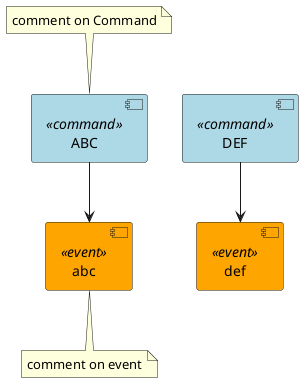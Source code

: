 @startuml
skinparam component {
	backgroundColor<<event>> Orange
	backgroundColor<<command>> LightBlue
	backgroundColor<<external>> Pink
	backgroundColor<<document>> Green
}
component C0 <<command>> [
ABC
]
note top of C0
comment on Command
end note
component C2 <<event>> [
abc
]
C0 --> C2
note bottom of C2
comment on event
end note
component C4 <<command>> [
DEF
]
C0 -[hidden]right-> C4
component C5 <<event>> [
def
]
C4 --> C5
@enduml
